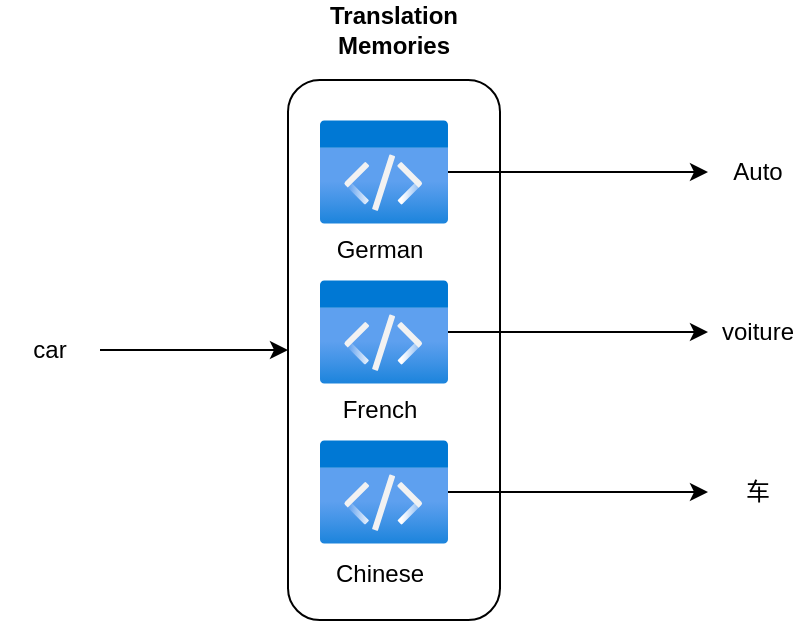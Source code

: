 <mxfile version="24.7.17">
  <diagram name="Seite-1" id="GOazD7f33v16FCmgG7de">
    <mxGraphModel dx="1134" dy="788" grid="1" gridSize="10" guides="1" tooltips="1" connect="1" arrows="1" fold="1" page="1" pageScale="1" pageWidth="827" pageHeight="1169" math="0" shadow="0">
      <root>
        <mxCell id="0" />
        <mxCell id="1" parent="0" />
        <mxCell id="qQ97mB8o1rQsWu9Zd28q-2" value="" style="rounded=1;whiteSpace=wrap;html=1;" vertex="1" parent="1">
          <mxGeometry x="204" y="260" width="106" height="270" as="geometry" />
        </mxCell>
        <mxCell id="qQ97mB8o1rQsWu9Zd28q-14" style="edgeStyle=orthogonalEdgeStyle;rounded=0;orthogonalLoop=1;jettySize=auto;html=1;" edge="1" parent="1" source="qQ97mB8o1rQsWu9Zd28q-1" target="qQ97mB8o1rQsWu9Zd28q-13">
          <mxGeometry relative="1" as="geometry" />
        </mxCell>
        <mxCell id="qQ97mB8o1rQsWu9Zd28q-1" value="" style="image;aspect=fixed;html=1;points=[];align=center;fontSize=12;image=img/lib/azure2/general/Code.svg;" vertex="1" parent="1">
          <mxGeometry x="220" y="280" width="64" height="52" as="geometry" />
        </mxCell>
        <mxCell id="qQ97mB8o1rQsWu9Zd28q-16" style="edgeStyle=orthogonalEdgeStyle;rounded=0;orthogonalLoop=1;jettySize=auto;html=1;entryX=0;entryY=0.5;entryDx=0;entryDy=0;" edge="1" parent="1" source="qQ97mB8o1rQsWu9Zd28q-3" target="qQ97mB8o1rQsWu9Zd28q-15">
          <mxGeometry relative="1" as="geometry" />
        </mxCell>
        <mxCell id="qQ97mB8o1rQsWu9Zd28q-3" value="" style="image;aspect=fixed;html=1;points=[];align=center;fontSize=12;image=img/lib/azure2/general/Code.svg;" vertex="1" parent="1">
          <mxGeometry x="220" y="360" width="64" height="52" as="geometry" />
        </mxCell>
        <mxCell id="qQ97mB8o1rQsWu9Zd28q-18" style="edgeStyle=orthogonalEdgeStyle;rounded=0;orthogonalLoop=1;jettySize=auto;html=1;" edge="1" parent="1" source="qQ97mB8o1rQsWu9Zd28q-4" target="qQ97mB8o1rQsWu9Zd28q-17">
          <mxGeometry relative="1" as="geometry" />
        </mxCell>
        <mxCell id="qQ97mB8o1rQsWu9Zd28q-4" value="" style="image;aspect=fixed;html=1;points=[];align=center;fontSize=12;image=img/lib/azure2/general/Code.svg;" vertex="1" parent="1">
          <mxGeometry x="220" y="440" width="64" height="52" as="geometry" />
        </mxCell>
        <mxCell id="qQ97mB8o1rQsWu9Zd28q-5" value="French" style="text;html=1;align=center;verticalAlign=middle;whiteSpace=wrap;rounded=0;" vertex="1" parent="1">
          <mxGeometry x="220" y="410" width="60" height="30" as="geometry" />
        </mxCell>
        <mxCell id="qQ97mB8o1rQsWu9Zd28q-6" value="German" style="text;html=1;align=center;verticalAlign=middle;whiteSpace=wrap;rounded=0;" vertex="1" parent="1">
          <mxGeometry x="220" y="330" width="60" height="30" as="geometry" />
        </mxCell>
        <mxCell id="qQ97mB8o1rQsWu9Zd28q-7" value="Chinese" style="text;html=1;align=center;verticalAlign=middle;whiteSpace=wrap;rounded=0;" vertex="1" parent="1">
          <mxGeometry x="220" y="492" width="60" height="30" as="geometry" />
        </mxCell>
        <mxCell id="qQ97mB8o1rQsWu9Zd28q-9" value="&lt;div align=&quot;center&quot;&gt;&lt;b&gt;Translation Memories&lt;/b&gt;&lt;/div&gt;" style="text;html=1;align=center;verticalAlign=middle;whiteSpace=wrap;rounded=0;" vertex="1" parent="1">
          <mxGeometry x="227" y="220" width="60" height="30" as="geometry" />
        </mxCell>
        <mxCell id="qQ97mB8o1rQsWu9Zd28q-11" style="edgeStyle=orthogonalEdgeStyle;rounded=0;orthogonalLoop=1;jettySize=auto;html=1;entryX=0;entryY=0.5;entryDx=0;entryDy=0;" edge="1" parent="1" source="qQ97mB8o1rQsWu9Zd28q-10" target="qQ97mB8o1rQsWu9Zd28q-2">
          <mxGeometry relative="1" as="geometry" />
        </mxCell>
        <mxCell id="qQ97mB8o1rQsWu9Zd28q-10" value="car" style="text;html=1;align=center;verticalAlign=middle;whiteSpace=wrap;rounded=0;" vertex="1" parent="1">
          <mxGeometry x="60" y="380" width="50" height="30" as="geometry" />
        </mxCell>
        <mxCell id="qQ97mB8o1rQsWu9Zd28q-13" value="Auto" style="text;html=1;align=center;verticalAlign=middle;whiteSpace=wrap;rounded=0;" vertex="1" parent="1">
          <mxGeometry x="414" y="291" width="50" height="30" as="geometry" />
        </mxCell>
        <mxCell id="qQ97mB8o1rQsWu9Zd28q-15" value="voiture" style="text;html=1;align=center;verticalAlign=middle;whiteSpace=wrap;rounded=0;" vertex="1" parent="1">
          <mxGeometry x="414" y="371" width="50" height="30" as="geometry" />
        </mxCell>
        <mxCell id="qQ97mB8o1rQsWu9Zd28q-17" value="车" style="text;html=1;align=center;verticalAlign=middle;whiteSpace=wrap;rounded=0;" vertex="1" parent="1">
          <mxGeometry x="414" y="451" width="50" height="30" as="geometry" />
        </mxCell>
      </root>
    </mxGraphModel>
  </diagram>
</mxfile>
